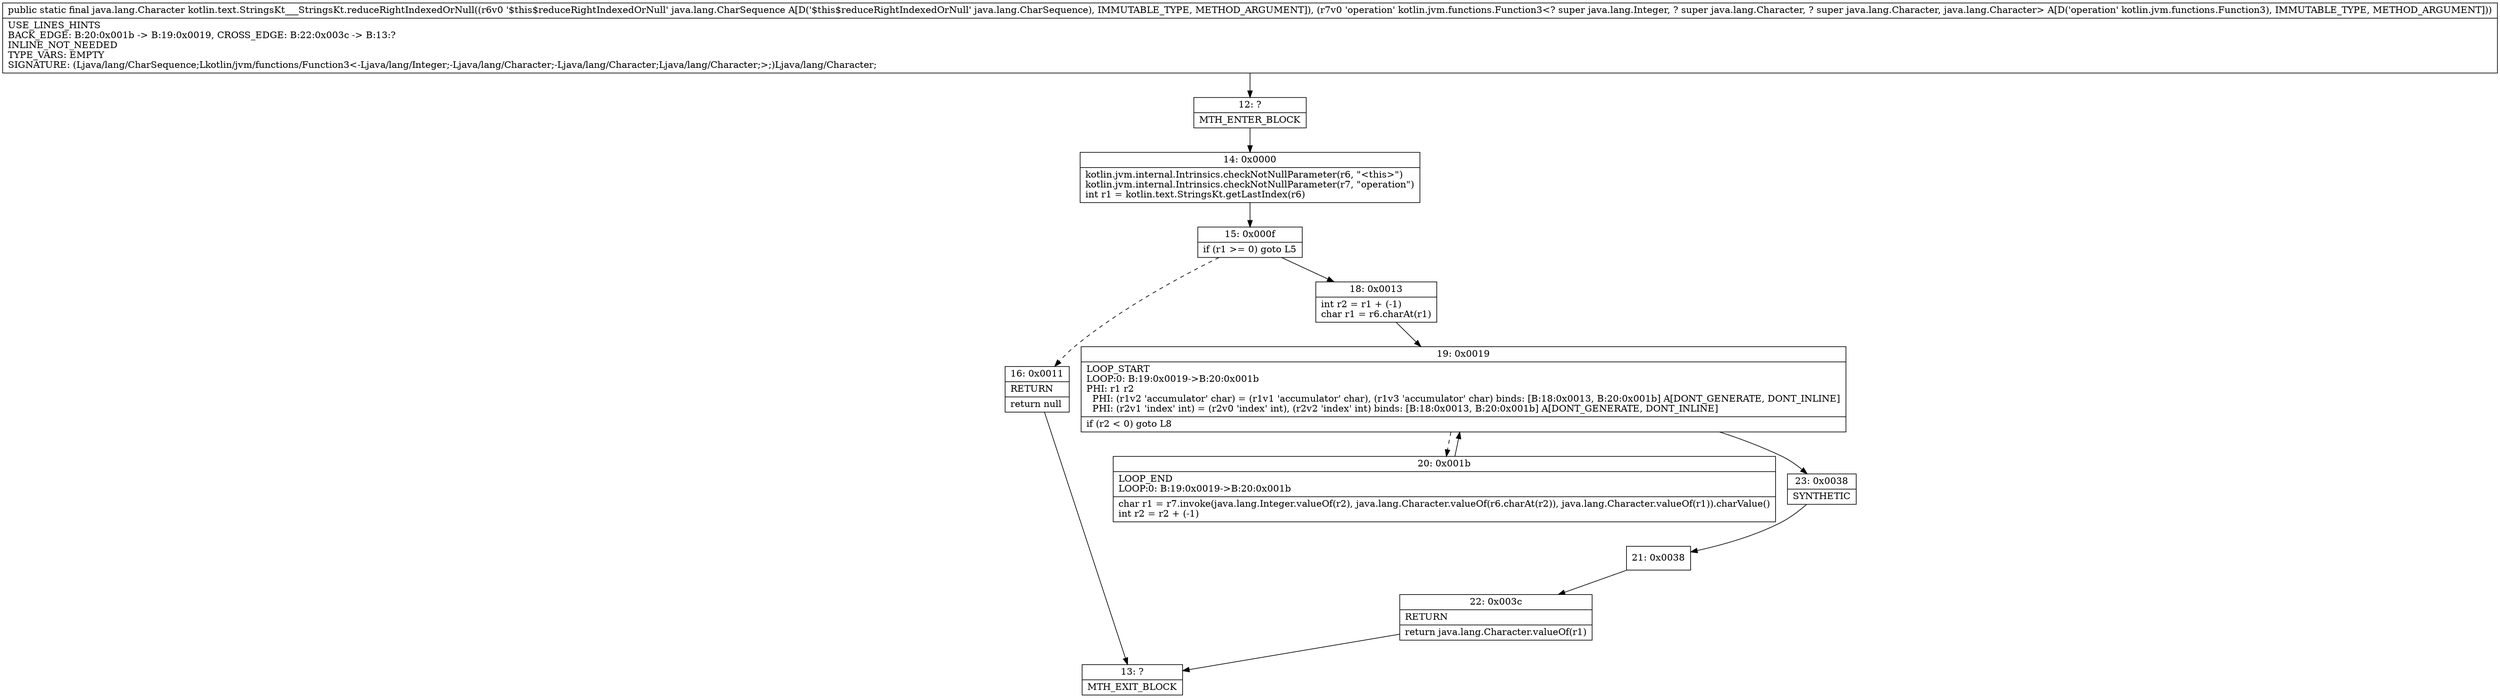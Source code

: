 digraph "CFG forkotlin.text.StringsKt___StringsKt.reduceRightIndexedOrNull(Ljava\/lang\/CharSequence;Lkotlin\/jvm\/functions\/Function3;)Ljava\/lang\/Character;" {
Node_12 [shape=record,label="{12\:\ ?|MTH_ENTER_BLOCK\l}"];
Node_14 [shape=record,label="{14\:\ 0x0000|kotlin.jvm.internal.Intrinsics.checkNotNullParameter(r6, \"\<this\>\")\lkotlin.jvm.internal.Intrinsics.checkNotNullParameter(r7, \"operation\")\lint r1 = kotlin.text.StringsKt.getLastIndex(r6)\l}"];
Node_15 [shape=record,label="{15\:\ 0x000f|if (r1 \>= 0) goto L5\l}"];
Node_16 [shape=record,label="{16\:\ 0x0011|RETURN\l|return null\l}"];
Node_13 [shape=record,label="{13\:\ ?|MTH_EXIT_BLOCK\l}"];
Node_18 [shape=record,label="{18\:\ 0x0013|int r2 = r1 + (\-1)\lchar r1 = r6.charAt(r1)\l}"];
Node_19 [shape=record,label="{19\:\ 0x0019|LOOP_START\lLOOP:0: B:19:0x0019\-\>B:20:0x001b\lPHI: r1 r2 \l  PHI: (r1v2 'accumulator' char) = (r1v1 'accumulator' char), (r1v3 'accumulator' char) binds: [B:18:0x0013, B:20:0x001b] A[DONT_GENERATE, DONT_INLINE]\l  PHI: (r2v1 'index' int) = (r2v0 'index' int), (r2v2 'index' int) binds: [B:18:0x0013, B:20:0x001b] A[DONT_GENERATE, DONT_INLINE]\l|if (r2 \< 0) goto L8\l}"];
Node_20 [shape=record,label="{20\:\ 0x001b|LOOP_END\lLOOP:0: B:19:0x0019\-\>B:20:0x001b\l|char r1 = r7.invoke(java.lang.Integer.valueOf(r2), java.lang.Character.valueOf(r6.charAt(r2)), java.lang.Character.valueOf(r1)).charValue()\lint r2 = r2 + (\-1)\l}"];
Node_23 [shape=record,label="{23\:\ 0x0038|SYNTHETIC\l}"];
Node_21 [shape=record,label="{21\:\ 0x0038}"];
Node_22 [shape=record,label="{22\:\ 0x003c|RETURN\l|return java.lang.Character.valueOf(r1)\l}"];
MethodNode[shape=record,label="{public static final java.lang.Character kotlin.text.StringsKt___StringsKt.reduceRightIndexedOrNull((r6v0 '$this$reduceRightIndexedOrNull' java.lang.CharSequence A[D('$this$reduceRightIndexedOrNull' java.lang.CharSequence), IMMUTABLE_TYPE, METHOD_ARGUMENT]), (r7v0 'operation' kotlin.jvm.functions.Function3\<? super java.lang.Integer, ? super java.lang.Character, ? super java.lang.Character, java.lang.Character\> A[D('operation' kotlin.jvm.functions.Function3), IMMUTABLE_TYPE, METHOD_ARGUMENT]))  | USE_LINES_HINTS\lBACK_EDGE: B:20:0x001b \-\> B:19:0x0019, CROSS_EDGE: B:22:0x003c \-\> B:13:?\lINLINE_NOT_NEEDED\lTYPE_VARS: EMPTY\lSIGNATURE: (Ljava\/lang\/CharSequence;Lkotlin\/jvm\/functions\/Function3\<\-Ljava\/lang\/Integer;\-Ljava\/lang\/Character;\-Ljava\/lang\/Character;Ljava\/lang\/Character;\>;)Ljava\/lang\/Character;\l}"];
MethodNode -> Node_12;Node_12 -> Node_14;
Node_14 -> Node_15;
Node_15 -> Node_16[style=dashed];
Node_15 -> Node_18;
Node_16 -> Node_13;
Node_18 -> Node_19;
Node_19 -> Node_20[style=dashed];
Node_19 -> Node_23;
Node_20 -> Node_19;
Node_23 -> Node_21;
Node_21 -> Node_22;
Node_22 -> Node_13;
}

